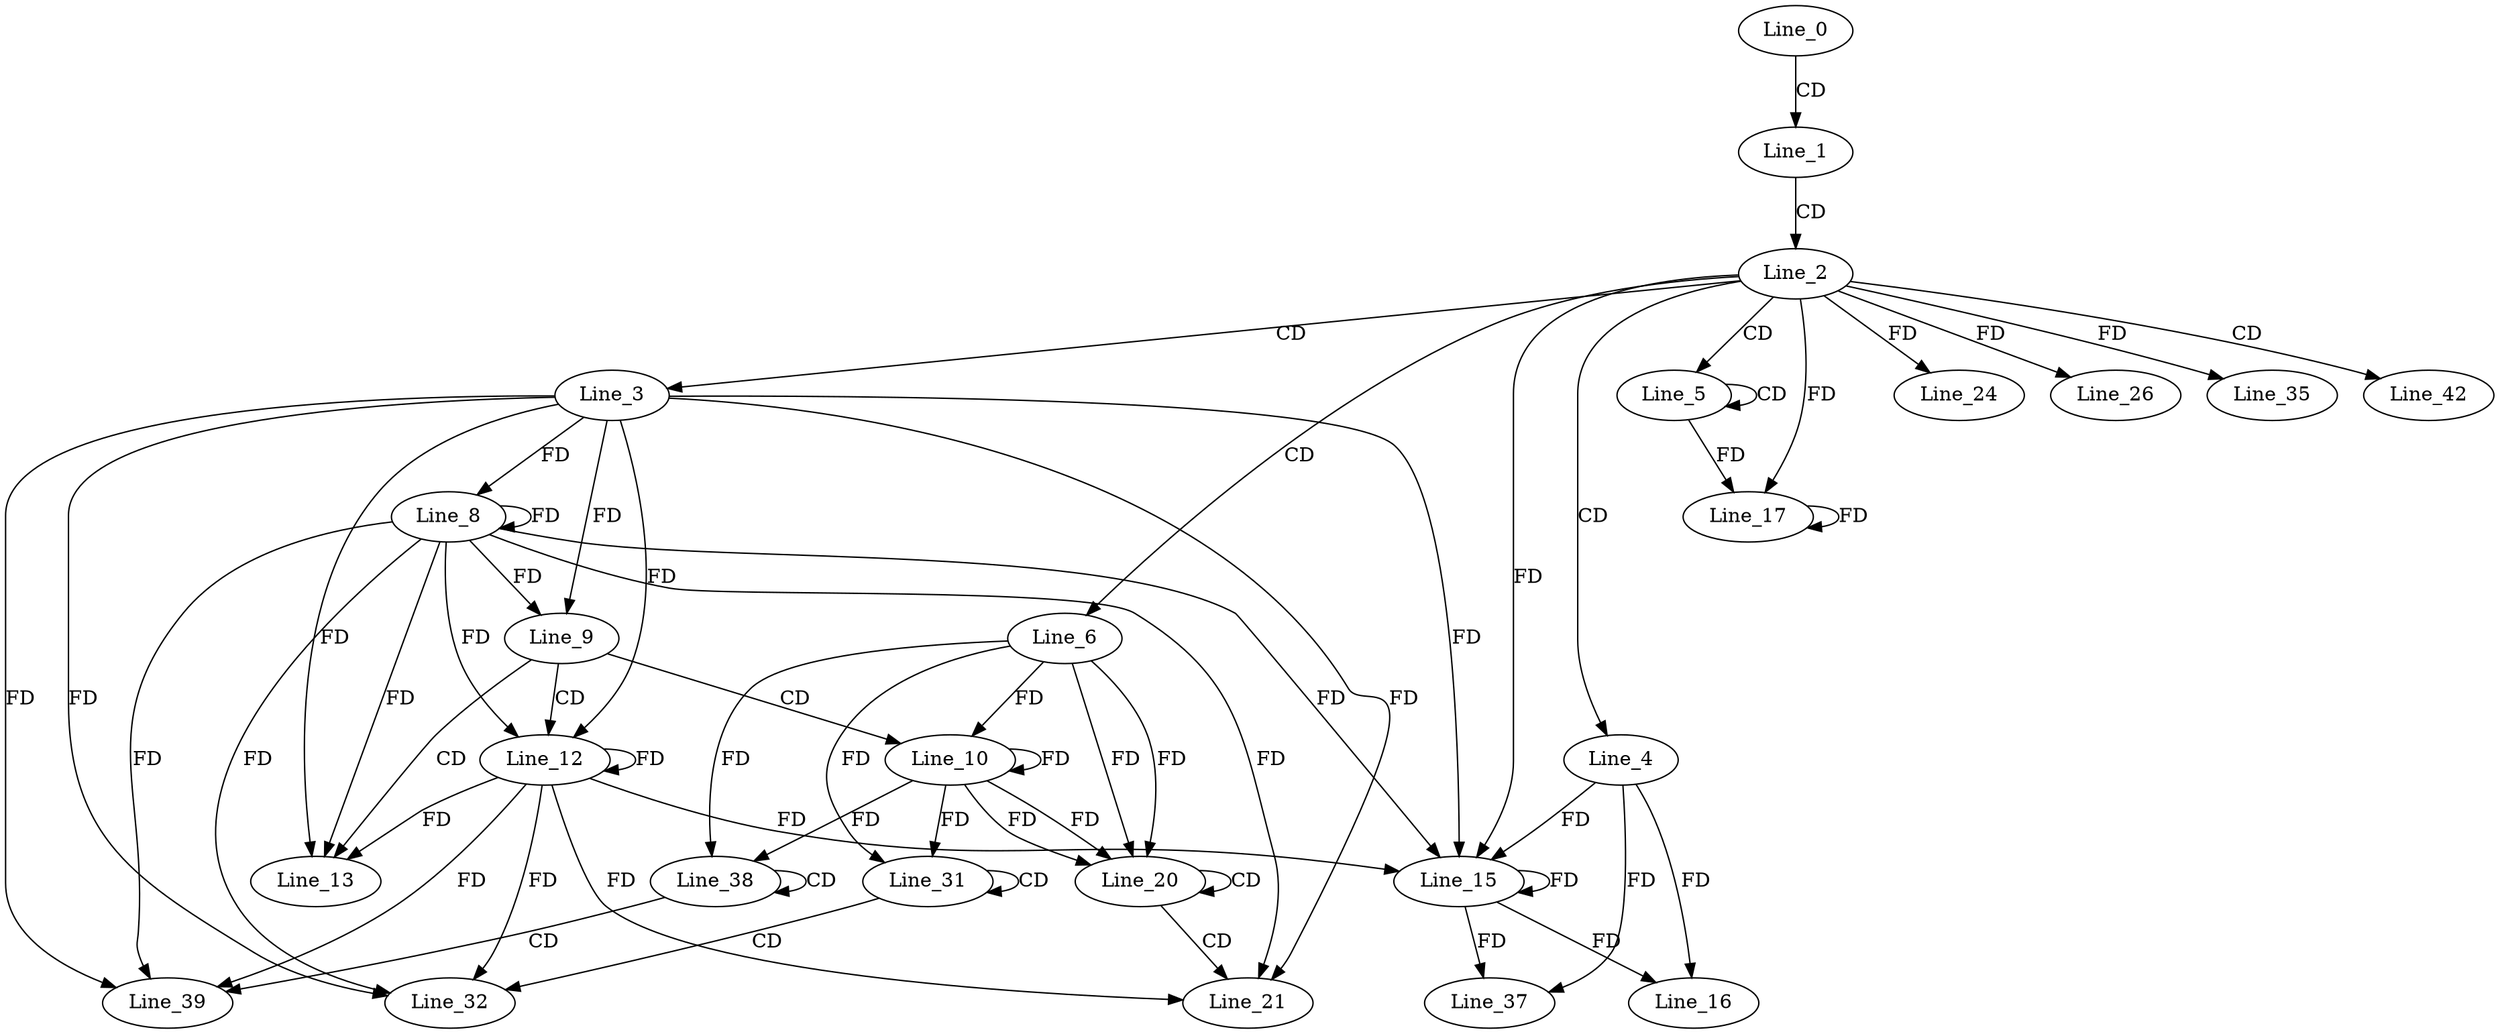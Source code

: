 digraph G {
  Line_0;
  Line_1;
  Line_2;
  Line_3;
  Line_4;
  Line_5;
  Line_5;
  Line_6;
  Line_8;
  Line_8;
  Line_9;
  Line_10;
  Line_12;
  Line_12;
  Line_13;
  Line_15;
  Line_15;
  Line_16;
  Line_17;
  Line_17;
  Line_20;
  Line_20;
  Line_21;
  Line_24;
  Line_26;
  Line_31;
  Line_31;
  Line_32;
  Line_35;
  Line_37;
  Line_38;
  Line_38;
  Line_39;
  Line_42;
  Line_0 -> Line_1 [ label="CD" ];
  Line_1 -> Line_2 [ label="CD" ];
  Line_2 -> Line_3 [ label="CD" ];
  Line_2 -> Line_4 [ label="CD" ];
  Line_2 -> Line_5 [ label="CD" ];
  Line_5 -> Line_5 [ label="CD" ];
  Line_2 -> Line_6 [ label="CD" ];
  Line_3 -> Line_8 [ label="FD" ];
  Line_8 -> Line_8 [ label="FD" ];
  Line_3 -> Line_9 [ label="FD" ];
  Line_8 -> Line_9 [ label="FD" ];
  Line_9 -> Line_10 [ label="CD" ];
  Line_6 -> Line_10 [ label="FD" ];
  Line_10 -> Line_10 [ label="FD" ];
  Line_9 -> Line_12 [ label="CD" ];
  Line_3 -> Line_12 [ label="FD" ];
  Line_8 -> Line_12 [ label="FD" ];
  Line_12 -> Line_12 [ label="FD" ];
  Line_9 -> Line_13 [ label="CD" ];
  Line_3 -> Line_13 [ label="FD" ];
  Line_8 -> Line_13 [ label="FD" ];
  Line_12 -> Line_13 [ label="FD" ];
  Line_4 -> Line_15 [ label="FD" ];
  Line_15 -> Line_15 [ label="FD" ];
  Line_3 -> Line_15 [ label="FD" ];
  Line_8 -> Line_15 [ label="FD" ];
  Line_12 -> Line_15 [ label="FD" ];
  Line_2 -> Line_15 [ label="FD" ];
  Line_4 -> Line_16 [ label="FD" ];
  Line_15 -> Line_16 [ label="FD" ];
  Line_5 -> Line_17 [ label="FD" ];
  Line_17 -> Line_17 [ label="FD" ];
  Line_2 -> Line_17 [ label="FD" ];
  Line_6 -> Line_20 [ label="FD" ];
  Line_10 -> Line_20 [ label="FD" ];
  Line_20 -> Line_20 [ label="CD" ];
  Line_6 -> Line_20 [ label="FD" ];
  Line_10 -> Line_20 [ label="FD" ];
  Line_20 -> Line_21 [ label="CD" ];
  Line_3 -> Line_21 [ label="FD" ];
  Line_8 -> Line_21 [ label="FD" ];
  Line_12 -> Line_21 [ label="FD" ];
  Line_2 -> Line_24 [ label="FD" ];
  Line_2 -> Line_26 [ label="FD" ];
  Line_31 -> Line_31 [ label="CD" ];
  Line_6 -> Line_31 [ label="FD" ];
  Line_10 -> Line_31 [ label="FD" ];
  Line_31 -> Line_32 [ label="CD" ];
  Line_3 -> Line_32 [ label="FD" ];
  Line_8 -> Line_32 [ label="FD" ];
  Line_12 -> Line_32 [ label="FD" ];
  Line_2 -> Line_35 [ label="FD" ];
  Line_4 -> Line_37 [ label="FD" ];
  Line_15 -> Line_37 [ label="FD" ];
  Line_38 -> Line_38 [ label="CD" ];
  Line_6 -> Line_38 [ label="FD" ];
  Line_10 -> Line_38 [ label="FD" ];
  Line_38 -> Line_39 [ label="CD" ];
  Line_3 -> Line_39 [ label="FD" ];
  Line_8 -> Line_39 [ label="FD" ];
  Line_12 -> Line_39 [ label="FD" ];
  Line_2 -> Line_42 [ label="CD" ];
}
